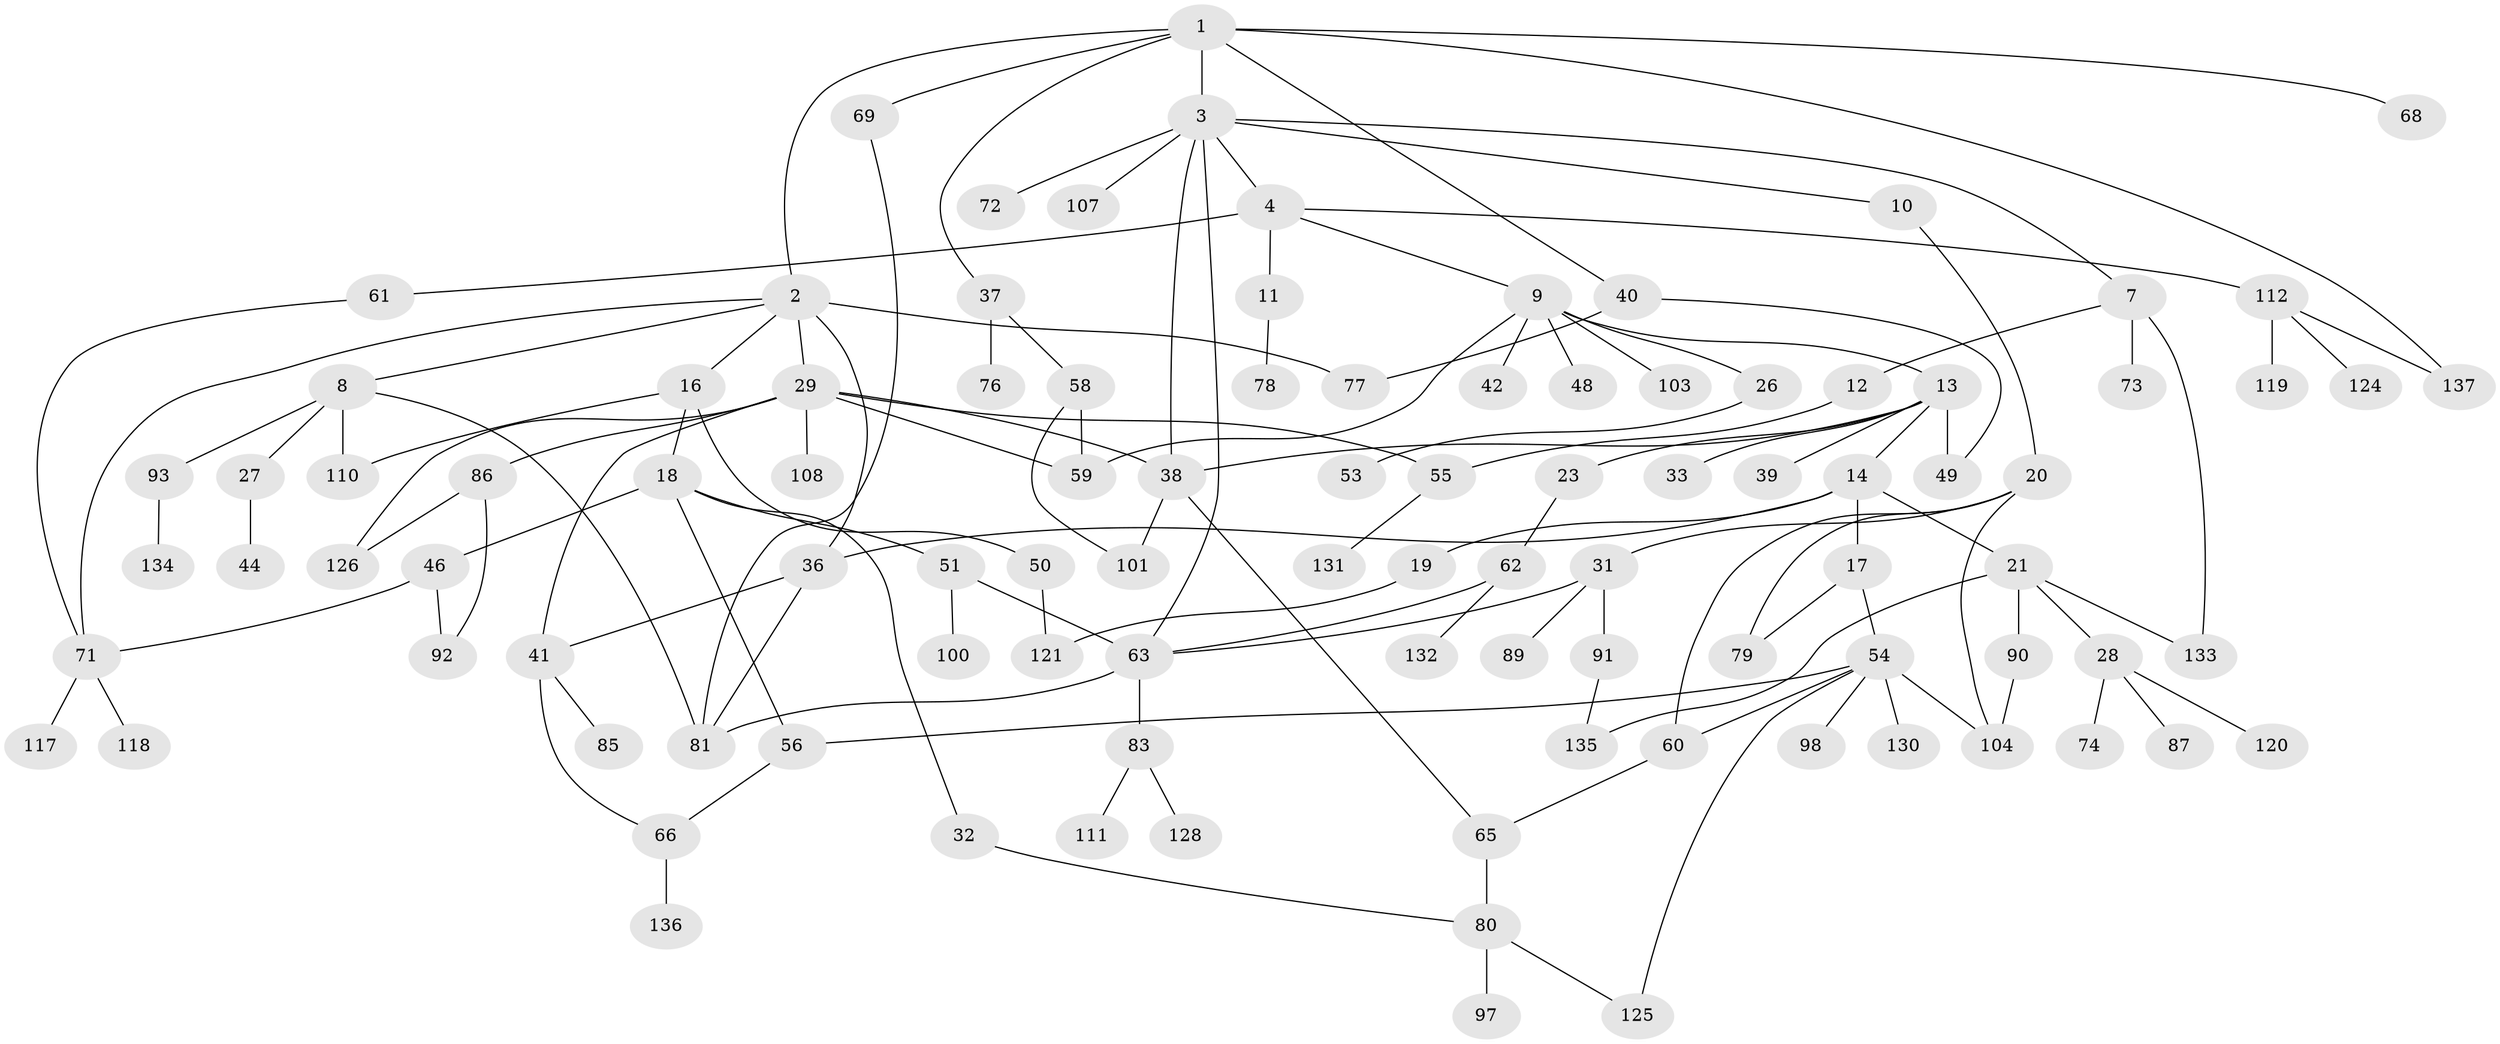 // original degree distribution, {7: 0.021739130434782608, 8: 0.007246376811594203, 5: 0.07246376811594203, 2: 0.3115942028985507, 3: 0.18115942028985507, 6: 0.014492753623188406, 1: 0.30434782608695654, 4: 0.08695652173913043}
// Generated by graph-tools (version 1.1) at 2025/10/02/27/25 16:10:54]
// undirected, 100 vertices, 133 edges
graph export_dot {
graph [start="1"]
  node [color=gray90,style=filled];
  1 [super="+5"];
  2 [super="+116"];
  3 [super="+6"];
  4;
  7 [super="+15"];
  8 [super="+34"];
  9 [super="+96"];
  10;
  11;
  12;
  13 [super="+22"];
  14 [super="+30"];
  16;
  17;
  18 [super="+109"];
  19 [super="+84"];
  20 [super="+24"];
  21 [super="+25"];
  23 [super="+45"];
  26;
  27;
  28 [super="+122"];
  29 [super="+35"];
  31;
  32;
  33;
  36 [super="+43"];
  37;
  38 [super="+94"];
  39;
  40 [super="+88"];
  41 [super="+52"];
  42;
  44 [super="+47"];
  46;
  48;
  49;
  50 [super="+67"];
  51 [super="+129"];
  53;
  54 [super="+57"];
  55 [super="+70"];
  56;
  58 [super="+64"];
  59;
  60 [super="+99"];
  61;
  62 [super="+75"];
  63 [super="+113"];
  65;
  66;
  68 [super="+82"];
  69;
  71 [super="+105"];
  72;
  73;
  74;
  76;
  77;
  78;
  79 [super="+95"];
  80 [super="+102"];
  81;
  83 [super="+114"];
  85;
  86 [super="+127"];
  87;
  89 [super="+138"];
  90;
  91;
  92;
  93 [super="+123"];
  97;
  98;
  100;
  101;
  103;
  104 [super="+106"];
  107;
  108;
  110;
  111;
  112 [super="+115"];
  117;
  118;
  119;
  120;
  121;
  124;
  125;
  126;
  128;
  130;
  131;
  132;
  133;
  134;
  135;
  136;
  137;
  1 -- 2;
  1 -- 3;
  1 -- 37;
  1 -- 68;
  1 -- 69;
  1 -- 137;
  1 -- 40;
  2 -- 8;
  2 -- 16;
  2 -- 29;
  2 -- 36;
  2 -- 77;
  2 -- 71;
  3 -- 4;
  3 -- 7;
  3 -- 10;
  3 -- 72;
  3 -- 107;
  3 -- 63;
  3 -- 38;
  4 -- 9;
  4 -- 11;
  4 -- 61;
  4 -- 112;
  7 -- 12;
  7 -- 73;
  7 -- 133;
  8 -- 27;
  8 -- 81;
  8 -- 93;
  8 -- 110;
  9 -- 13;
  9 -- 26;
  9 -- 42;
  9 -- 48;
  9 -- 103;
  9 -- 59;
  10 -- 20;
  11 -- 78;
  12 -- 55;
  13 -- 14;
  13 -- 38;
  13 -- 39;
  13 -- 49;
  13 -- 33;
  13 -- 23;
  14 -- 17;
  14 -- 19;
  14 -- 21;
  14 -- 36;
  16 -- 18;
  16 -- 50;
  16 -- 110;
  17 -- 54;
  17 -- 79;
  18 -- 32;
  18 -- 46;
  18 -- 51;
  18 -- 56;
  19 -- 121;
  20 -- 31;
  20 -- 60;
  20 -- 104;
  20 -- 79;
  21 -- 133;
  21 -- 135;
  21 -- 90;
  21 -- 28;
  23 -- 62;
  26 -- 53;
  27 -- 44;
  28 -- 74;
  28 -- 87;
  28 -- 120;
  29 -- 55;
  29 -- 59;
  29 -- 108;
  29 -- 126;
  29 -- 41;
  29 -- 86;
  29 -- 38;
  31 -- 89;
  31 -- 91;
  31 -- 63;
  32 -- 80;
  36 -- 41;
  36 -- 81;
  37 -- 58;
  37 -- 76;
  38 -- 65;
  38 -- 101;
  40 -- 49;
  40 -- 77;
  41 -- 66;
  41 -- 85;
  46 -- 71;
  46 -- 92;
  50 -- 121;
  51 -- 63;
  51 -- 100;
  54 -- 98;
  54 -- 130;
  54 -- 125;
  54 -- 56;
  54 -- 104;
  54 -- 60;
  55 -- 131;
  56 -- 66;
  58 -- 59;
  58 -- 101;
  60 -- 65;
  61 -- 71;
  62 -- 132;
  62 -- 63;
  63 -- 83;
  63 -- 81;
  65 -- 80;
  66 -- 136;
  69 -- 81;
  71 -- 118;
  71 -- 117;
  80 -- 97;
  80 -- 125;
  83 -- 111;
  83 -- 128;
  86 -- 92;
  86 -- 126;
  90 -- 104;
  91 -- 135;
  93 -- 134;
  112 -- 119;
  112 -- 137;
  112 -- 124;
}
